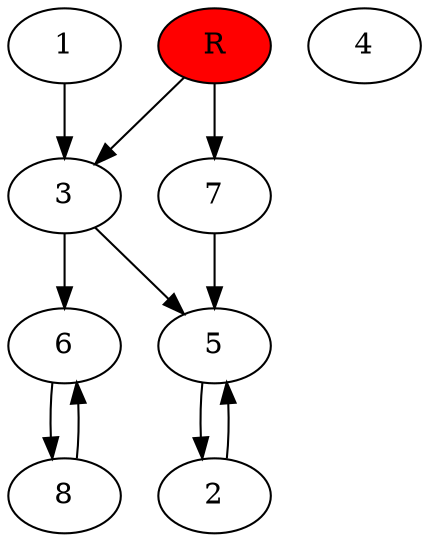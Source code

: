 digraph prb22010 {
	1
	2
	3
	4
	5
	6
	7
	8
	R [fillcolor="#ff0000" style=filled]
	1 -> 3
	2 -> 5
	3 -> 5
	3 -> 6
	5 -> 2
	6 -> 8
	7 -> 5
	8 -> 6
	R -> 3
	R -> 7
}

